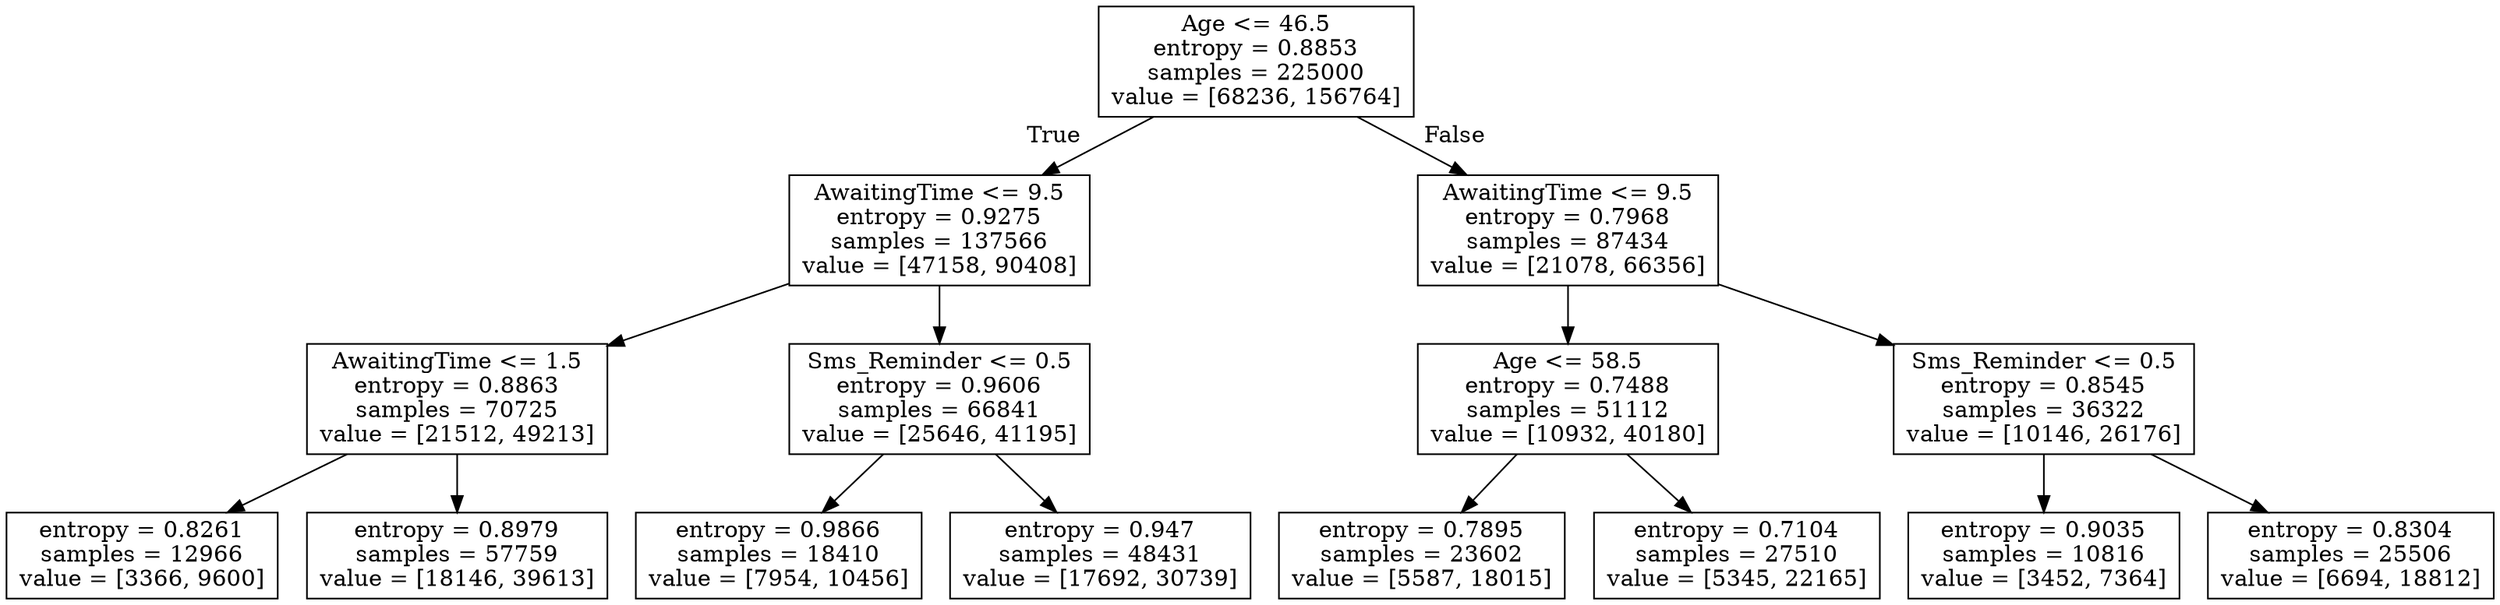 digraph Tree {
node [shape=box] ;
0 [label="Age <= 46.5\nentropy = 0.8853\nsamples = 225000\nvalue = [68236, 156764]"] ;
1 [label="AwaitingTime <= 9.5\nentropy = 0.9275\nsamples = 137566\nvalue = [47158, 90408]"] ;
0 -> 1 [labeldistance=2.5, labelangle=45, headlabel="True"] ;
2 [label="AwaitingTime <= 1.5\nentropy = 0.8863\nsamples = 70725\nvalue = [21512, 49213]"] ;
1 -> 2 ;
3 [label="entropy = 0.8261\nsamples = 12966\nvalue = [3366, 9600]"] ;
2 -> 3 ;
4 [label="entropy = 0.8979\nsamples = 57759\nvalue = [18146, 39613]"] ;
2 -> 4 ;
5 [label="Sms_Reminder <= 0.5\nentropy = 0.9606\nsamples = 66841\nvalue = [25646, 41195]"] ;
1 -> 5 ;
6 [label="entropy = 0.9866\nsamples = 18410\nvalue = [7954, 10456]"] ;
5 -> 6 ;
7 [label="entropy = 0.947\nsamples = 48431\nvalue = [17692, 30739]"] ;
5 -> 7 ;
8 [label="AwaitingTime <= 9.5\nentropy = 0.7968\nsamples = 87434\nvalue = [21078, 66356]"] ;
0 -> 8 [labeldistance=2.5, labelangle=-45, headlabel="False"] ;
9 [label="Age <= 58.5\nentropy = 0.7488\nsamples = 51112\nvalue = [10932, 40180]"] ;
8 -> 9 ;
10 [label="entropy = 0.7895\nsamples = 23602\nvalue = [5587, 18015]"] ;
9 -> 10 ;
11 [label="entropy = 0.7104\nsamples = 27510\nvalue = [5345, 22165]"] ;
9 -> 11 ;
12 [label="Sms_Reminder <= 0.5\nentropy = 0.8545\nsamples = 36322\nvalue = [10146, 26176]"] ;
8 -> 12 ;
13 [label="entropy = 0.9035\nsamples = 10816\nvalue = [3452, 7364]"] ;
12 -> 13 ;
14 [label="entropy = 0.8304\nsamples = 25506\nvalue = [6694, 18812]"] ;
12 -> 14 ;
}